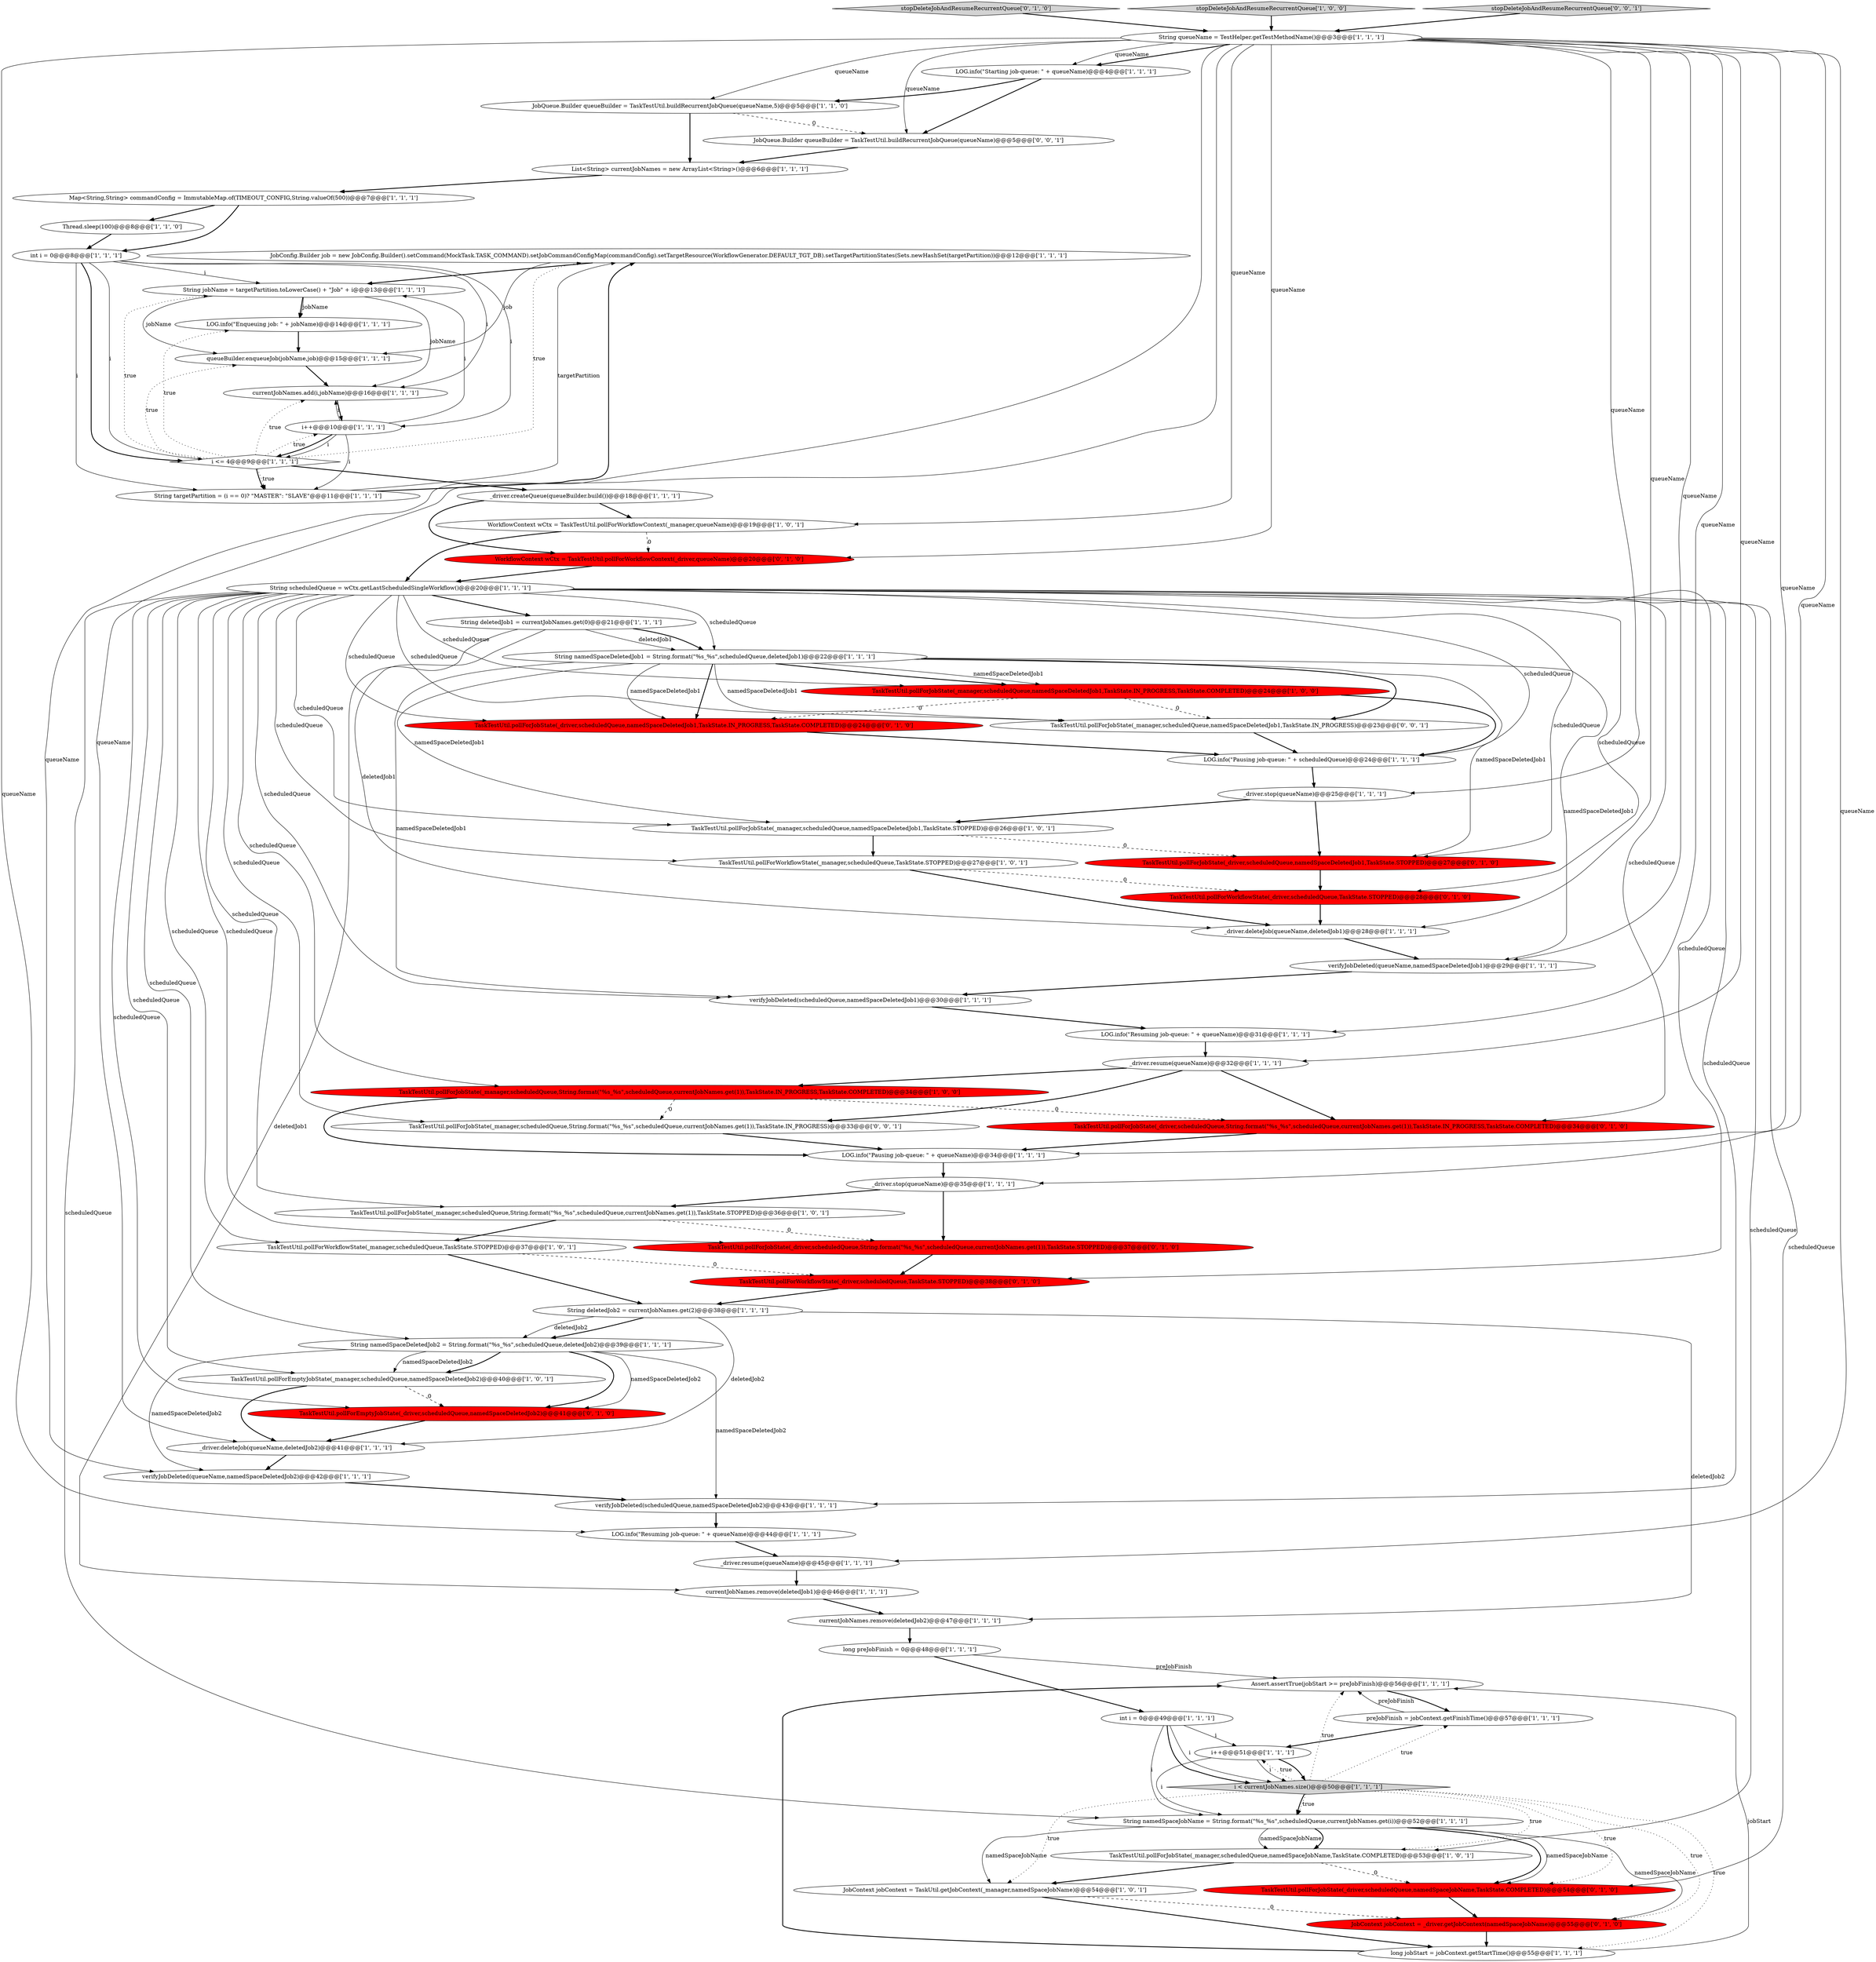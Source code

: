digraph {
21 [style = filled, label = "JobConfig.Builder job = new JobConfig.Builder().setCommand(MockTask.TASK_COMMAND).setJobCommandConfigMap(commandConfig).setTargetResource(WorkflowGenerator.DEFAULT_TGT_DB).setTargetPartitionStates(Sets.newHashSet(targetPartition))@@@12@@@['1', '1', '1']", fillcolor = white, shape = ellipse image = "AAA0AAABBB1BBB"];
47 [style = filled, label = "verifyJobDeleted(scheduledQueue,namedSpaceDeletedJob1)@@@30@@@['1', '1', '1']", fillcolor = white, shape = ellipse image = "AAA0AAABBB1BBB"];
11 [style = filled, label = "TaskTestUtil.pollForJobState(_manager,scheduledQueue,String.format(\"%s_%s\",scheduledQueue,currentJobNames.get(1)),TaskState.IN_PROGRESS,TaskState.COMPLETED)@@@34@@@['1', '0', '0']", fillcolor = red, shape = ellipse image = "AAA1AAABBB1BBB"];
59 [style = filled, label = "TaskTestUtil.pollForEmptyJobState(_driver,scheduledQueue,namedSpaceDeletedJob2)@@@41@@@['0', '1', '0']", fillcolor = red, shape = ellipse image = "AAA1AAABBB2BBB"];
54 [style = filled, label = "currentJobNames.remove(deletedJob1)@@@46@@@['1', '1', '1']", fillcolor = white, shape = ellipse image = "AAA0AAABBB1BBB"];
32 [style = filled, label = "String deletedJob1 = currentJobNames.get(0)@@@21@@@['1', '1', '1']", fillcolor = white, shape = ellipse image = "AAA0AAABBB1BBB"];
62 [style = filled, label = "JobContext jobContext = _driver.getJobContext(namedSpaceJobName)@@@55@@@['0', '1', '0']", fillcolor = red, shape = ellipse image = "AAA1AAABBB2BBB"];
5 [style = filled, label = "String namedSpaceDeletedJob1 = String.format(\"%s_%s\",scheduledQueue,deletedJob1)@@@22@@@['1', '1', '1']", fillcolor = white, shape = ellipse image = "AAA0AAABBB1BBB"];
34 [style = filled, label = "String jobName = targetPartition.toLowerCase() + \"Job\" + i@@@13@@@['1', '1', '1']", fillcolor = white, shape = ellipse image = "AAA0AAABBB1BBB"];
22 [style = filled, label = "Thread.sleep(100)@@@8@@@['1', '1', '0']", fillcolor = white, shape = ellipse image = "AAA0AAABBB1BBB"];
25 [style = filled, label = "preJobFinish = jobContext.getFinishTime()@@@57@@@['1', '1', '1']", fillcolor = white, shape = ellipse image = "AAA0AAABBB1BBB"];
18 [style = filled, label = "String deletedJob2 = currentJobNames.get(2)@@@38@@@['1', '1', '1']", fillcolor = white, shape = ellipse image = "AAA0AAABBB1BBB"];
35 [style = filled, label = "TaskTestUtil.pollForJobState(_manager,scheduledQueue,String.format(\"%s_%s\",scheduledQueue,currentJobNames.get(1)),TaskState.STOPPED)@@@36@@@['1', '0', '1']", fillcolor = white, shape = ellipse image = "AAA0AAABBB1BBB"];
39 [style = filled, label = "LOG.info(\"Enqueuing job: \" + jobName)@@@14@@@['1', '1', '1']", fillcolor = white, shape = ellipse image = "AAA0AAABBB1BBB"];
51 [style = filled, label = "TaskTestUtil.pollForWorkflowState(_manager,scheduledQueue,TaskState.STOPPED)@@@27@@@['1', '0', '1']", fillcolor = white, shape = ellipse image = "AAA0AAABBB1BBB"];
55 [style = filled, label = "int i = 0@@@8@@@['1', '1', '1']", fillcolor = white, shape = ellipse image = "AAA0AAABBB1BBB"];
63 [style = filled, label = "stopDeleteJobAndResumeRecurrentQueue['0', '1', '0']", fillcolor = lightgray, shape = diamond image = "AAA0AAABBB2BBB"];
31 [style = filled, label = "stopDeleteJobAndResumeRecurrentQueue['1', '0', '0']", fillcolor = lightgray, shape = diamond image = "AAA0AAABBB1BBB"];
46 [style = filled, label = "currentJobNames.add(i,jobName)@@@16@@@['1', '1', '1']", fillcolor = white, shape = ellipse image = "AAA0AAABBB1BBB"];
41 [style = filled, label = "LOG.info(\"Resuming job-queue: \" + queueName)@@@31@@@['1', '1', '1']", fillcolor = white, shape = ellipse image = "AAA0AAABBB1BBB"];
42 [style = filled, label = "TaskTestUtil.pollForJobState(_manager,scheduledQueue,namedSpaceDeletedJob1,TaskState.IN_PROGRESS,TaskState.COMPLETED)@@@24@@@['1', '0', '0']", fillcolor = red, shape = ellipse image = "AAA1AAABBB1BBB"];
23 [style = filled, label = "String namedSpaceJobName = String.format(\"%s_%s\",scheduledQueue,currentJobNames.get(i))@@@52@@@['1', '1', '1']", fillcolor = white, shape = ellipse image = "AAA0AAABBB1BBB"];
56 [style = filled, label = "WorkflowContext wCtx = TaskTestUtil.pollForWorkflowContext(_driver,queueName)@@@20@@@['0', '1', '0']", fillcolor = red, shape = ellipse image = "AAA1AAABBB2BBB"];
7 [style = filled, label = "long jobStart = jobContext.getStartTime()@@@55@@@['1', '1', '1']", fillcolor = white, shape = ellipse image = "AAA0AAABBB1BBB"];
68 [style = filled, label = "JobQueue.Builder queueBuilder = TaskTestUtil.buildRecurrentJobQueue(queueName)@@@5@@@['0', '0', '1']", fillcolor = white, shape = ellipse image = "AAA0AAABBB3BBB"];
65 [style = filled, label = "TaskTestUtil.pollForWorkflowState(_driver,scheduledQueue,TaskState.STOPPED)@@@28@@@['0', '1', '0']", fillcolor = red, shape = ellipse image = "AAA1AAABBB2BBB"];
44 [style = filled, label = "LOG.info(\"Pausing job-queue: \" + queueName)@@@34@@@['1', '1', '1']", fillcolor = white, shape = ellipse image = "AAA0AAABBB1BBB"];
52 [style = filled, label = "long preJobFinish = 0@@@48@@@['1', '1', '1']", fillcolor = white, shape = ellipse image = "AAA0AAABBB1BBB"];
57 [style = filled, label = "TaskTestUtil.pollForJobState(_driver,scheduledQueue,namedSpaceDeletedJob1,TaskState.IN_PROGRESS,TaskState.COMPLETED)@@@24@@@['0', '1', '0']", fillcolor = red, shape = ellipse image = "AAA1AAABBB2BBB"];
8 [style = filled, label = "_driver.resume(queueName)@@@32@@@['1', '1', '1']", fillcolor = white, shape = ellipse image = "AAA0AAABBB1BBB"];
2 [style = filled, label = "verifyJobDeleted(queueName,namedSpaceDeletedJob1)@@@29@@@['1', '1', '1']", fillcolor = white, shape = ellipse image = "AAA0AAABBB1BBB"];
28 [style = filled, label = "String scheduledQueue = wCtx.getLastScheduledSingleWorkflow()@@@20@@@['1', '1', '1']", fillcolor = white, shape = ellipse image = "AAA0AAABBB1BBB"];
45 [style = filled, label = "TaskTestUtil.pollForWorkflowState(_manager,scheduledQueue,TaskState.STOPPED)@@@37@@@['1', '0', '1']", fillcolor = white, shape = ellipse image = "AAA0AAABBB1BBB"];
37 [style = filled, label = "String namedSpaceDeletedJob2 = String.format(\"%s_%s\",scheduledQueue,deletedJob2)@@@39@@@['1', '1', '1']", fillcolor = white, shape = ellipse image = "AAA0AAABBB1BBB"];
1 [style = filled, label = "verifyJobDeleted(queueName,namedSpaceDeletedJob2)@@@42@@@['1', '1', '1']", fillcolor = white, shape = ellipse image = "AAA0AAABBB1BBB"];
40 [style = filled, label = "String targetPartition = (i == 0)? \"MASTER\": \"SLAVE\"@@@11@@@['1', '1', '1']", fillcolor = white, shape = ellipse image = "AAA0AAABBB1BBB"];
14 [style = filled, label = "WorkflowContext wCtx = TaskTestUtil.pollForWorkflowContext(_manager,queueName)@@@19@@@['1', '0', '1']", fillcolor = white, shape = ellipse image = "AAA0AAABBB1BBB"];
20 [style = filled, label = "LOG.info(\"Resuming job-queue: \" + queueName)@@@44@@@['1', '1', '1']", fillcolor = white, shape = ellipse image = "AAA0AAABBB1BBB"];
17 [style = filled, label = "String queueName = TestHelper.getTestMethodName()@@@3@@@['1', '1', '1']", fillcolor = white, shape = ellipse image = "AAA0AAABBB1BBB"];
43 [style = filled, label = "LOG.info(\"Starting job-queue: \" + queueName)@@@4@@@['1', '1', '1']", fillcolor = white, shape = ellipse image = "AAA0AAABBB1BBB"];
9 [style = filled, label = "currentJobNames.remove(deletedJob2)@@@47@@@['1', '1', '1']", fillcolor = white, shape = ellipse image = "AAA0AAABBB1BBB"];
38 [style = filled, label = "List<String> currentJobNames = new ArrayList<String>()@@@6@@@['1', '1', '1']", fillcolor = white, shape = ellipse image = "AAA0AAABBB1BBB"];
12 [style = filled, label = "TaskTestUtil.pollForEmptyJobState(_manager,scheduledQueue,namedSpaceDeletedJob2)@@@40@@@['1', '0', '1']", fillcolor = white, shape = ellipse image = "AAA0AAABBB1BBB"];
49 [style = filled, label = "verifyJobDeleted(scheduledQueue,namedSpaceDeletedJob2)@@@43@@@['1', '1', '1']", fillcolor = white, shape = ellipse image = "AAA0AAABBB1BBB"];
50 [style = filled, label = "TaskTestUtil.pollForJobState(_manager,scheduledQueue,namedSpaceJobName,TaskState.COMPLETED)@@@53@@@['1', '0', '1']", fillcolor = white, shape = ellipse image = "AAA0AAABBB1BBB"];
60 [style = filled, label = "TaskTestUtil.pollForJobState(_driver,scheduledQueue,namedSpaceJobName,TaskState.COMPLETED)@@@54@@@['0', '1', '0']", fillcolor = red, shape = ellipse image = "AAA1AAABBB2BBB"];
48 [style = filled, label = "JobQueue.Builder queueBuilder = TaskTestUtil.buildRecurrentJobQueue(queueName,5)@@@5@@@['1', '1', '0']", fillcolor = white, shape = ellipse image = "AAA0AAABBB1BBB"];
67 [style = filled, label = "TaskTestUtil.pollForJobState(_manager,scheduledQueue,namedSpaceDeletedJob1,TaskState.IN_PROGRESS)@@@23@@@['0', '0', '1']", fillcolor = white, shape = ellipse image = "AAA0AAABBB3BBB"];
61 [style = filled, label = "TaskTestUtil.pollForJobState(_driver,scheduledQueue,String.format(\"%s_%s\",scheduledQueue,currentJobNames.get(1)),TaskState.IN_PROGRESS,TaskState.COMPLETED)@@@34@@@['0', '1', '0']", fillcolor = red, shape = ellipse image = "AAA1AAABBB2BBB"];
4 [style = filled, label = "queueBuilder.enqueueJob(jobName,job)@@@15@@@['1', '1', '1']", fillcolor = white, shape = ellipse image = "AAA0AAABBB1BBB"];
29 [style = filled, label = "_driver.stop(queueName)@@@35@@@['1', '1', '1']", fillcolor = white, shape = ellipse image = "AAA0AAABBB1BBB"];
10 [style = filled, label = "_driver.stop(queueName)@@@25@@@['1', '1', '1']", fillcolor = white, shape = ellipse image = "AAA0AAABBB1BBB"];
3 [style = filled, label = "i++@@@10@@@['1', '1', '1']", fillcolor = white, shape = ellipse image = "AAA0AAABBB1BBB"];
16 [style = filled, label = "JobContext jobContext = TaskUtil.getJobContext(_manager,namedSpaceJobName)@@@54@@@['1', '0', '1']", fillcolor = white, shape = ellipse image = "AAA0AAABBB1BBB"];
30 [style = filled, label = "Assert.assertTrue(jobStart >= preJobFinish)@@@56@@@['1', '1', '1']", fillcolor = white, shape = ellipse image = "AAA0AAABBB1BBB"];
13 [style = filled, label = "LOG.info(\"Pausing job-queue: \" + scheduledQueue)@@@24@@@['1', '1', '1']", fillcolor = white, shape = ellipse image = "AAA0AAABBB1BBB"];
36 [style = filled, label = "_driver.deleteJob(queueName,deletedJob2)@@@41@@@['1', '1', '1']", fillcolor = white, shape = ellipse image = "AAA0AAABBB1BBB"];
66 [style = filled, label = "TaskTestUtil.pollForWorkflowState(_driver,scheduledQueue,TaskState.STOPPED)@@@38@@@['0', '1', '0']", fillcolor = red, shape = ellipse image = "AAA1AAABBB2BBB"];
69 [style = filled, label = "TaskTestUtil.pollForJobState(_manager,scheduledQueue,String.format(\"%s_%s\",scheduledQueue,currentJobNames.get(1)),TaskState.IN_PROGRESS)@@@33@@@['0', '0', '1']", fillcolor = white, shape = ellipse image = "AAA0AAABBB3BBB"];
24 [style = filled, label = "i < currentJobNames.size()@@@50@@@['1', '1', '1']", fillcolor = lightgray, shape = diamond image = "AAA0AAABBB1BBB"];
0 [style = filled, label = "i <= 4@@@9@@@['1', '1', '1']", fillcolor = white, shape = diamond image = "AAA0AAABBB1BBB"];
6 [style = filled, label = "_driver.resume(queueName)@@@45@@@['1', '1', '1']", fillcolor = white, shape = ellipse image = "AAA0AAABBB1BBB"];
64 [style = filled, label = "TaskTestUtil.pollForJobState(_driver,scheduledQueue,namedSpaceDeletedJob1,TaskState.STOPPED)@@@27@@@['0', '1', '0']", fillcolor = red, shape = ellipse image = "AAA1AAABBB2BBB"];
27 [style = filled, label = "_driver.deleteJob(queueName,deletedJob1)@@@28@@@['1', '1', '1']", fillcolor = white, shape = ellipse image = "AAA0AAABBB1BBB"];
15 [style = filled, label = "int i = 0@@@49@@@['1', '1', '1']", fillcolor = white, shape = ellipse image = "AAA0AAABBB1BBB"];
26 [style = filled, label = "i++@@@51@@@['1', '1', '1']", fillcolor = white, shape = ellipse image = "AAA0AAABBB1BBB"];
58 [style = filled, label = "TaskTestUtil.pollForJobState(_driver,scheduledQueue,String.format(\"%s_%s\",scheduledQueue,currentJobNames.get(1)),TaskState.STOPPED)@@@37@@@['0', '1', '0']", fillcolor = red, shape = ellipse image = "AAA1AAABBB2BBB"];
53 [style = filled, label = "_driver.createQueue(queueBuilder.build())@@@18@@@['1', '1', '1']", fillcolor = white, shape = ellipse image = "AAA0AAABBB1BBB"];
33 [style = filled, label = "Map<String,String> commandConfig = ImmutableMap.of(TIMEOUT_CONFIG,String.valueOf(500))@@@7@@@['1', '1', '1']", fillcolor = white, shape = ellipse image = "AAA0AAABBB1BBB"];
19 [style = filled, label = "TaskTestUtil.pollForJobState(_manager,scheduledQueue,namedSpaceDeletedJob1,TaskState.STOPPED)@@@26@@@['1', '0', '1']", fillcolor = white, shape = ellipse image = "AAA0AAABBB1BBB"];
70 [style = filled, label = "stopDeleteJobAndResumeRecurrentQueue['0', '0', '1']", fillcolor = lightgray, shape = diamond image = "AAA0AAABBB3BBB"];
28->67 [style = solid, label="scheduledQueue"];
17->10 [style = solid, label="queueName"];
55->3 [style = solid, label="i"];
3->46 [style = solid, label="i"];
24->62 [style = dotted, label="true"];
7->30 [style = bold, label=""];
24->25 [style = dotted, label="true"];
23->62 [style = solid, label="namedSpaceJobName"];
41->8 [style = bold, label=""];
10->19 [style = bold, label=""];
16->7 [style = bold, label=""];
28->49 [style = solid, label="scheduledQueue"];
14->28 [style = bold, label=""];
28->12 [style = solid, label="scheduledQueue"];
37->1 [style = solid, label="namedSpaceDeletedJob2"];
28->5 [style = solid, label="scheduledQueue"];
28->42 [style = solid, label="scheduledQueue"];
28->61 [style = solid, label="scheduledQueue"];
17->14 [style = solid, label="queueName"];
19->64 [style = dashed, label="0"];
0->53 [style = bold, label=""];
15->26 [style = solid, label="i"];
0->21 [style = dotted, label="true"];
62->7 [style = bold, label=""];
0->34 [style = dotted, label="true"];
28->65 [style = solid, label="scheduledQueue"];
35->45 [style = bold, label=""];
28->51 [style = solid, label="scheduledQueue"];
0->40 [style = bold, label=""];
17->1 [style = solid, label="queueName"];
42->57 [style = dashed, label="0"];
0->3 [style = dotted, label="true"];
32->27 [style = solid, label="deletedJob1"];
28->50 [style = solid, label="scheduledQueue"];
28->19 [style = solid, label="scheduledQueue"];
9->52 [style = bold, label=""];
8->11 [style = bold, label=""];
27->2 [style = bold, label=""];
4->46 [style = bold, label=""];
23->16 [style = solid, label="namedSpaceJobName"];
55->46 [style = solid, label="i"];
57->13 [style = bold, label=""];
70->17 [style = bold, label=""];
23->50 [style = solid, label="namedSpaceJobName"];
0->46 [style = dotted, label="true"];
26->24 [style = solid, label="i"];
10->64 [style = bold, label=""];
17->36 [style = solid, label="queueName"];
5->47 [style = solid, label="namedSpaceDeletedJob1"];
5->64 [style = solid, label="namedSpaceDeletedJob1"];
11->44 [style = bold, label=""];
6->54 [style = bold, label=""];
60->62 [style = bold, label=""];
24->60 [style = dotted, label="true"];
1->49 [style = bold, label=""];
28->64 [style = solid, label="scheduledQueue"];
37->49 [style = solid, label="namedSpaceDeletedJob2"];
26->24 [style = bold, label=""];
28->23 [style = solid, label="scheduledQueue"];
28->37 [style = solid, label="scheduledQueue"];
39->4 [style = bold, label=""];
11->69 [style = dashed, label="0"];
3->0 [style = bold, label=""];
8->61 [style = bold, label=""];
28->47 [style = solid, label="scheduledQueue"];
5->57 [style = bold, label=""];
0->39 [style = dotted, label="true"];
65->27 [style = bold, label=""];
26->23 [style = solid, label="i"];
24->26 [style = dotted, label="true"];
3->40 [style = solid, label="i"];
28->69 [style = solid, label="scheduledQueue"];
5->19 [style = solid, label="namedSpaceDeletedJob1"];
28->57 [style = solid, label="scheduledQueue"];
28->58 [style = solid, label="scheduledQueue"];
12->59 [style = dashed, label="0"];
25->26 [style = bold, label=""];
15->24 [style = solid, label="i"];
28->66 [style = solid, label="scheduledQueue"];
51->27 [style = bold, label=""];
47->41 [style = bold, label=""];
53->56 [style = bold, label=""];
29->35 [style = bold, label=""];
17->8 [style = solid, label="queueName"];
8->69 [style = bold, label=""];
17->20 [style = solid, label="queueName"];
38->33 [style = bold, label=""];
17->2 [style = solid, label="queueName"];
17->29 [style = solid, label="queueName"];
24->7 [style = dotted, label="true"];
5->67 [style = solid, label="namedSpaceDeletedJob1"];
40->21 [style = bold, label=""];
52->15 [style = bold, label=""];
18->37 [style = bold, label=""];
13->10 [style = bold, label=""];
17->41 [style = solid, label="queueName"];
14->56 [style = dashed, label="0"];
44->29 [style = bold, label=""];
33->55 [style = bold, label=""];
0->4 [style = dotted, label="true"];
22->55 [style = bold, label=""];
21->34 [style = bold, label=""];
12->36 [style = bold, label=""];
32->5 [style = solid, label="deletedJob1"];
24->30 [style = dotted, label="true"];
34->39 [style = solid, label="jobName"];
61->44 [style = bold, label=""];
28->11 [style = solid, label="scheduledQueue"];
17->48 [style = solid, label="queueName"];
5->57 [style = solid, label="namedSpaceDeletedJob1"];
24->16 [style = dotted, label="true"];
42->67 [style = dashed, label="0"];
37->12 [style = bold, label=""];
28->45 [style = solid, label="scheduledQueue"];
32->54 [style = solid, label="deletedJob1"];
28->32 [style = bold, label=""];
17->27 [style = solid, label="queueName"];
28->59 [style = solid, label="scheduledQueue"];
17->43 [style = bold, label=""];
53->14 [style = bold, label=""];
58->66 [style = bold, label=""];
48->68 [style = dashed, label="0"];
5->42 [style = solid, label="namedSpaceDeletedJob1"];
5->67 [style = bold, label=""];
24->23 [style = dotted, label="true"];
63->17 [style = bold, label=""];
64->65 [style = bold, label=""];
34->39 [style = bold, label=""];
7->30 [style = solid, label="jobStart"];
50->60 [style = dashed, label="0"];
37->59 [style = solid, label="namedSpaceDeletedJob2"];
31->17 [style = bold, label=""];
19->51 [style = bold, label=""];
35->58 [style = dashed, label="0"];
3->34 [style = solid, label="i"];
2->47 [style = bold, label=""];
49->20 [style = bold, label=""];
33->22 [style = bold, label=""];
46->3 [style = bold, label=""];
23->50 [style = bold, label=""];
45->18 [style = bold, label=""];
24->23 [style = bold, label=""];
28->13 [style = solid, label="scheduledQueue"];
32->5 [style = bold, label=""];
0->40 [style = dotted, label="true"];
42->13 [style = bold, label=""];
67->13 [style = bold, label=""];
55->40 [style = solid, label="i"];
34->4 [style = solid, label="jobName"];
29->58 [style = bold, label=""];
43->48 [style = bold, label=""];
55->34 [style = solid, label="i"];
50->16 [style = bold, label=""];
43->68 [style = bold, label=""];
51->65 [style = dashed, label="0"];
17->44 [style = solid, label="queueName"];
30->25 [style = bold, label=""];
55->0 [style = bold, label=""];
20->6 [style = bold, label=""];
18->37 [style = solid, label="deletedJob2"];
37->12 [style = solid, label="namedSpaceDeletedJob2"];
68->38 [style = bold, label=""];
5->2 [style = solid, label="namedSpaceDeletedJob1"];
36->1 [style = bold, label=""];
69->44 [style = bold, label=""];
40->21 [style = solid, label="targetPartition"];
23->60 [style = bold, label=""];
3->0 [style = solid, label="i"];
16->62 [style = dashed, label="0"];
21->4 [style = solid, label="job"];
24->50 [style = dotted, label="true"];
45->66 [style = dashed, label="0"];
48->38 [style = bold, label=""];
55->0 [style = solid, label="i"];
23->60 [style = solid, label="namedSpaceJobName"];
28->60 [style = solid, label="scheduledQueue"];
28->35 [style = solid, label="scheduledQueue"];
18->36 [style = solid, label="deletedJob2"];
66->18 [style = bold, label=""];
15->24 [style = bold, label=""];
56->28 [style = bold, label=""];
37->59 [style = bold, label=""];
54->9 [style = bold, label=""];
11->61 [style = dashed, label="0"];
17->6 [style = solid, label="queueName"];
59->36 [style = bold, label=""];
25->30 [style = solid, label="preJobFinish"];
5->42 [style = bold, label=""];
17->68 [style = solid, label="queueName"];
15->23 [style = solid, label="i"];
34->46 [style = solid, label="jobName"];
17->43 [style = solid, label="queueName"];
18->9 [style = solid, label="deletedJob2"];
52->30 [style = solid, label="preJobFinish"];
17->56 [style = solid, label="queueName"];
}
